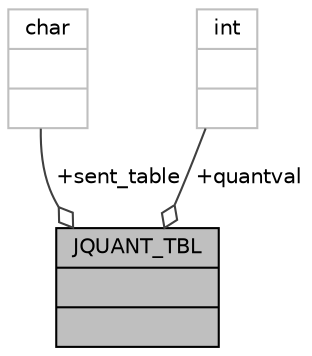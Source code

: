 digraph "JQUANT_TBL"
{
 // LATEX_PDF_SIZE
  bgcolor="transparent";
  edge [fontname="Helvetica",fontsize="10",labelfontname="Helvetica",labelfontsize="10"];
  node [fontname="Helvetica",fontsize="10",shape=record];
  Node1 [label="{JQUANT_TBL\n||}",height=0.2,width=0.4,color="black", fillcolor="grey75", style="filled", fontcolor="black",tooltip=" "];
  Node2 -> Node1 [color="grey25",fontsize="10",style="solid",label=" +sent_table" ,arrowhead="odiamond",fontname="Helvetica"];
  Node2 [label="{char\n||}",height=0.2,width=0.4,color="grey75",tooltip=" "];
  Node3 -> Node1 [color="grey25",fontsize="10",style="solid",label=" +quantval" ,arrowhead="odiamond",fontname="Helvetica"];
  Node3 [label="{int\n||}",height=0.2,width=0.4,color="grey75",tooltip=" "];
}
